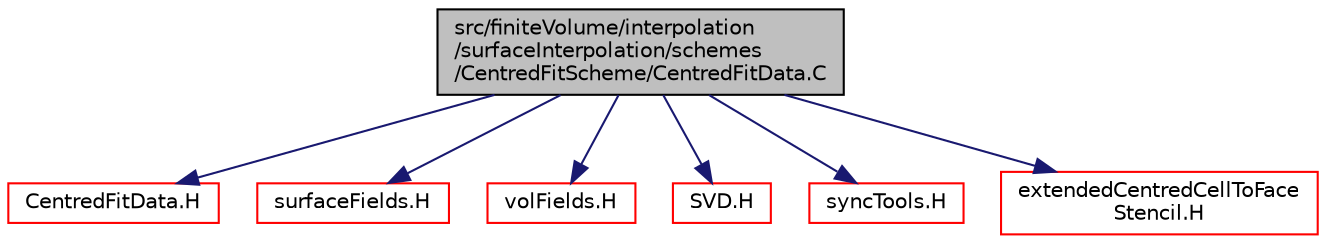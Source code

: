 digraph "src/finiteVolume/interpolation/surfaceInterpolation/schemes/CentredFitScheme/CentredFitData.C"
{
  bgcolor="transparent";
  edge [fontname="Helvetica",fontsize="10",labelfontname="Helvetica",labelfontsize="10"];
  node [fontname="Helvetica",fontsize="10",shape=record];
  Node1 [label="src/finiteVolume/interpolation\l/surfaceInterpolation/schemes\l/CentredFitScheme/CentredFitData.C",height=0.2,width=0.4,color="black", fillcolor="grey75", style="filled", fontcolor="black"];
  Node1 -> Node2 [color="midnightblue",fontsize="10",style="solid",fontname="Helvetica"];
  Node2 [label="CentredFitData.H",height=0.2,width=0.4,color="red",URL="$a06225.html"];
  Node1 -> Node3 [color="midnightblue",fontsize="10",style="solid",fontname="Helvetica"];
  Node3 [label="surfaceFields.H",height=0.2,width=0.4,color="red",URL="$a05756.html",tooltip="Foam::surfaceFields. "];
  Node1 -> Node4 [color="midnightblue",fontsize="10",style="solid",fontname="Helvetica"];
  Node4 [label="volFields.H",height=0.2,width=0.4,color="red",URL="$a05761.html"];
  Node1 -> Node5 [color="midnightblue",fontsize="10",style="solid",fontname="Helvetica"];
  Node5 [label="SVD.H",height=0.2,width=0.4,color="red",URL="$a08746.html"];
  Node1 -> Node6 [color="midnightblue",fontsize="10",style="solid",fontname="Helvetica"];
  Node6 [label="syncTools.H",height=0.2,width=0.4,color="red",URL="$a08997.html"];
  Node1 -> Node7 [color="midnightblue",fontsize="10",style="solid",fontname="Helvetica"];
  Node7 [label="extendedCentredCellToFace\lStencil.H",height=0.2,width=0.4,color="red",URL="$a05979.html"];
}
